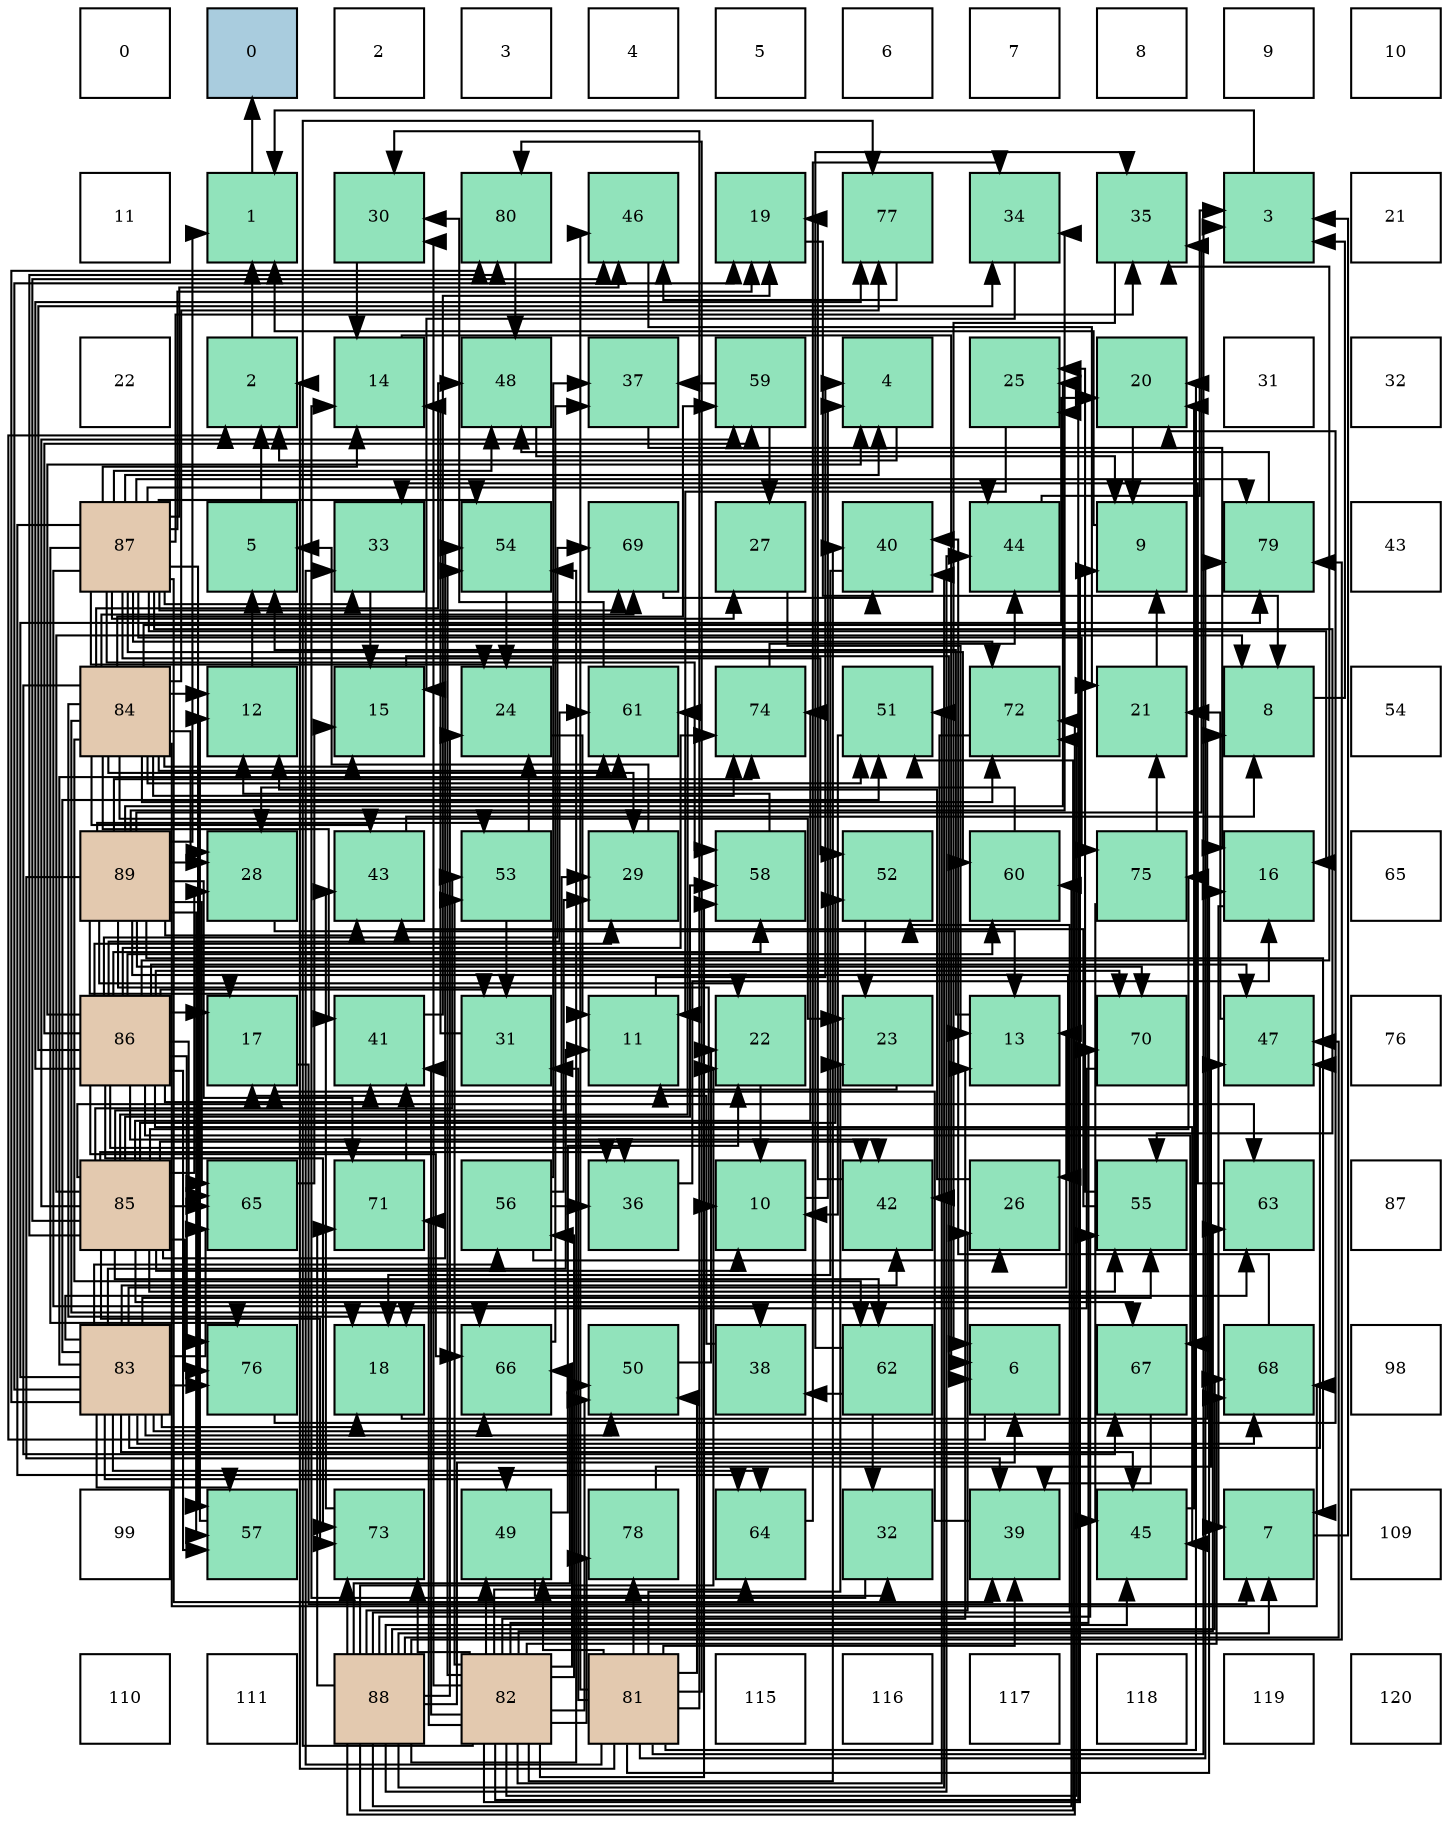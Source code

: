 digraph layout{
 rankdir=TB;
 splines=ortho;
 node [style=filled shape=square fixedsize=true width=0.6];
0[label="0", fontsize=8, fillcolor="#ffffff"];
1[label="0", fontsize=8, fillcolor="#a9ccde"];
2[label="2", fontsize=8, fillcolor="#ffffff"];
3[label="3", fontsize=8, fillcolor="#ffffff"];
4[label="4", fontsize=8, fillcolor="#ffffff"];
5[label="5", fontsize=8, fillcolor="#ffffff"];
6[label="6", fontsize=8, fillcolor="#ffffff"];
7[label="7", fontsize=8, fillcolor="#ffffff"];
8[label="8", fontsize=8, fillcolor="#ffffff"];
9[label="9", fontsize=8, fillcolor="#ffffff"];
10[label="10", fontsize=8, fillcolor="#ffffff"];
11[label="11", fontsize=8, fillcolor="#ffffff"];
12[label="1", fontsize=8, fillcolor="#91e3bb"];
13[label="30", fontsize=8, fillcolor="#91e3bb"];
14[label="80", fontsize=8, fillcolor="#91e3bb"];
15[label="46", fontsize=8, fillcolor="#91e3bb"];
16[label="19", fontsize=8, fillcolor="#91e3bb"];
17[label="77", fontsize=8, fillcolor="#91e3bb"];
18[label="34", fontsize=8, fillcolor="#91e3bb"];
19[label="35", fontsize=8, fillcolor="#91e3bb"];
20[label="3", fontsize=8, fillcolor="#91e3bb"];
21[label="21", fontsize=8, fillcolor="#ffffff"];
22[label="22", fontsize=8, fillcolor="#ffffff"];
23[label="2", fontsize=8, fillcolor="#91e3bb"];
24[label="14", fontsize=8, fillcolor="#91e3bb"];
25[label="48", fontsize=8, fillcolor="#91e3bb"];
26[label="37", fontsize=8, fillcolor="#91e3bb"];
27[label="59", fontsize=8, fillcolor="#91e3bb"];
28[label="4", fontsize=8, fillcolor="#91e3bb"];
29[label="25", fontsize=8, fillcolor="#91e3bb"];
30[label="20", fontsize=8, fillcolor="#91e3bb"];
31[label="31", fontsize=8, fillcolor="#ffffff"];
32[label="32", fontsize=8, fillcolor="#ffffff"];
33[label="87", fontsize=8, fillcolor="#e3c9af"];
34[label="5", fontsize=8, fillcolor="#91e3bb"];
35[label="33", fontsize=8, fillcolor="#91e3bb"];
36[label="54", fontsize=8, fillcolor="#91e3bb"];
37[label="69", fontsize=8, fillcolor="#91e3bb"];
38[label="27", fontsize=8, fillcolor="#91e3bb"];
39[label="40", fontsize=8, fillcolor="#91e3bb"];
40[label="44", fontsize=8, fillcolor="#91e3bb"];
41[label="9", fontsize=8, fillcolor="#91e3bb"];
42[label="79", fontsize=8, fillcolor="#91e3bb"];
43[label="43", fontsize=8, fillcolor="#ffffff"];
44[label="84", fontsize=8, fillcolor="#e3c9af"];
45[label="12", fontsize=8, fillcolor="#91e3bb"];
46[label="15", fontsize=8, fillcolor="#91e3bb"];
47[label="24", fontsize=8, fillcolor="#91e3bb"];
48[label="61", fontsize=8, fillcolor="#91e3bb"];
49[label="74", fontsize=8, fillcolor="#91e3bb"];
50[label="51", fontsize=8, fillcolor="#91e3bb"];
51[label="72", fontsize=8, fillcolor="#91e3bb"];
52[label="21", fontsize=8, fillcolor="#91e3bb"];
53[label="8", fontsize=8, fillcolor="#91e3bb"];
54[label="54", fontsize=8, fillcolor="#ffffff"];
55[label="89", fontsize=8, fillcolor="#e3c9af"];
56[label="28", fontsize=8, fillcolor="#91e3bb"];
57[label="43", fontsize=8, fillcolor="#91e3bb"];
58[label="53", fontsize=8, fillcolor="#91e3bb"];
59[label="29", fontsize=8, fillcolor="#91e3bb"];
60[label="58", fontsize=8, fillcolor="#91e3bb"];
61[label="52", fontsize=8, fillcolor="#91e3bb"];
62[label="60", fontsize=8, fillcolor="#91e3bb"];
63[label="75", fontsize=8, fillcolor="#91e3bb"];
64[label="16", fontsize=8, fillcolor="#91e3bb"];
65[label="65", fontsize=8, fillcolor="#ffffff"];
66[label="86", fontsize=8, fillcolor="#e3c9af"];
67[label="17", fontsize=8, fillcolor="#91e3bb"];
68[label="41", fontsize=8, fillcolor="#91e3bb"];
69[label="31", fontsize=8, fillcolor="#91e3bb"];
70[label="11", fontsize=8, fillcolor="#91e3bb"];
71[label="22", fontsize=8, fillcolor="#91e3bb"];
72[label="23", fontsize=8, fillcolor="#91e3bb"];
73[label="13", fontsize=8, fillcolor="#91e3bb"];
74[label="70", fontsize=8, fillcolor="#91e3bb"];
75[label="47", fontsize=8, fillcolor="#91e3bb"];
76[label="76", fontsize=8, fillcolor="#ffffff"];
77[label="85", fontsize=8, fillcolor="#e3c9af"];
78[label="65", fontsize=8, fillcolor="#91e3bb"];
79[label="71", fontsize=8, fillcolor="#91e3bb"];
80[label="56", fontsize=8, fillcolor="#91e3bb"];
81[label="36", fontsize=8, fillcolor="#91e3bb"];
82[label="10", fontsize=8, fillcolor="#91e3bb"];
83[label="42", fontsize=8, fillcolor="#91e3bb"];
84[label="26", fontsize=8, fillcolor="#91e3bb"];
85[label="55", fontsize=8, fillcolor="#91e3bb"];
86[label="63", fontsize=8, fillcolor="#91e3bb"];
87[label="87", fontsize=8, fillcolor="#ffffff"];
88[label="83", fontsize=8, fillcolor="#e3c9af"];
89[label="76", fontsize=8, fillcolor="#91e3bb"];
90[label="18", fontsize=8, fillcolor="#91e3bb"];
91[label="66", fontsize=8, fillcolor="#91e3bb"];
92[label="50", fontsize=8, fillcolor="#91e3bb"];
93[label="38", fontsize=8, fillcolor="#91e3bb"];
94[label="62", fontsize=8, fillcolor="#91e3bb"];
95[label="6", fontsize=8, fillcolor="#91e3bb"];
96[label="67", fontsize=8, fillcolor="#91e3bb"];
97[label="68", fontsize=8, fillcolor="#91e3bb"];
98[label="98", fontsize=8, fillcolor="#ffffff"];
99[label="99", fontsize=8, fillcolor="#ffffff"];
100[label="57", fontsize=8, fillcolor="#91e3bb"];
101[label="73", fontsize=8, fillcolor="#91e3bb"];
102[label="49", fontsize=8, fillcolor="#91e3bb"];
103[label="78", fontsize=8, fillcolor="#91e3bb"];
104[label="64", fontsize=8, fillcolor="#91e3bb"];
105[label="32", fontsize=8, fillcolor="#91e3bb"];
106[label="39", fontsize=8, fillcolor="#91e3bb"];
107[label="45", fontsize=8, fillcolor="#91e3bb"];
108[label="7", fontsize=8, fillcolor="#91e3bb"];
109[label="109", fontsize=8, fillcolor="#ffffff"];
110[label="110", fontsize=8, fillcolor="#ffffff"];
111[label="111", fontsize=8, fillcolor="#ffffff"];
112[label="88", fontsize=8, fillcolor="#e3c9af"];
113[label="82", fontsize=8, fillcolor="#e3c9af"];
114[label="81", fontsize=8, fillcolor="#e3c9af"];
115[label="115", fontsize=8, fillcolor="#ffffff"];
116[label="116", fontsize=8, fillcolor="#ffffff"];
117[label="117", fontsize=8, fillcolor="#ffffff"];
118[label="118", fontsize=8, fillcolor="#ffffff"];
119[label="119", fontsize=8, fillcolor="#ffffff"];
120[label="120", fontsize=8, fillcolor="#ffffff"];
edge [constraint=false, style=vis];12 -> 1;
23 -> 12;
20 -> 12;
28 -> 23;
34 -> 23;
95 -> 23;
108 -> 20;
53 -> 20;
41 -> 12;
82 -> 28;
70 -> 28;
45 -> 34;
73 -> 34;
24 -> 95;
46 -> 95;
64 -> 108;
67 -> 108;
90 -> 53;
16 -> 53;
30 -> 41;
52 -> 41;
71 -> 82;
72 -> 70;
47 -> 70;
29 -> 70;
84 -> 45;
38 -> 73;
56 -> 73;
59 -> 34;
13 -> 24;
69 -> 24;
105 -> 24;
35 -> 46;
18 -> 46;
19 -> 95;
81 -> 64;
26 -> 64;
93 -> 67;
106 -> 67;
39 -> 90;
68 -> 16;
83 -> 16;
57 -> 53;
40 -> 20;
107 -> 30;
15 -> 52;
75 -> 52;
25 -> 41;
102 -> 71;
102 -> 105;
92 -> 71;
50 -> 82;
61 -> 72;
58 -> 47;
58 -> 69;
36 -> 47;
85 -> 29;
85 -> 57;
80 -> 84;
80 -> 59;
80 -> 81;
80 -> 26;
100 -> 45;
60 -> 45;
27 -> 38;
27 -> 26;
62 -> 56;
48 -> 13;
94 -> 105;
94 -> 19;
94 -> 93;
86 -> 35;
104 -> 18;
78 -> 46;
91 -> 26;
96 -> 106;
97 -> 39;
37 -> 39;
74 -> 90;
79 -> 68;
51 -> 83;
101 -> 57;
49 -> 40;
63 -> 52;
63 -> 107;
89 -> 30;
17 -> 15;
103 -> 75;
42 -> 25;
14 -> 25;
114 -> 23;
114 -> 20;
114 -> 64;
114 -> 30;
114 -> 72;
114 -> 13;
114 -> 69;
114 -> 35;
114 -> 106;
114 -> 15;
114 -> 102;
114 -> 92;
114 -> 103;
114 -> 42;
114 -> 14;
113 -> 41;
113 -> 73;
113 -> 29;
113 -> 13;
113 -> 39;
113 -> 68;
113 -> 102;
113 -> 92;
113 -> 50;
113 -> 58;
113 -> 36;
113 -> 80;
113 -> 60;
113 -> 86;
113 -> 104;
113 -> 91;
113 -> 97;
113 -> 74;
113 -> 79;
113 -> 51;
113 -> 101;
113 -> 17;
113 -> 103;
88 -> 70;
88 -> 73;
88 -> 90;
88 -> 16;
88 -> 83;
88 -> 107;
88 -> 75;
88 -> 102;
88 -> 92;
88 -> 50;
88 -> 85;
88 -> 80;
88 -> 100;
88 -> 48;
88 -> 86;
88 -> 104;
88 -> 78;
88 -> 91;
88 -> 97;
88 -> 89;
88 -> 42;
88 -> 14;
44 -> 45;
44 -> 46;
44 -> 90;
44 -> 30;
44 -> 72;
44 -> 56;
44 -> 59;
44 -> 68;
44 -> 57;
44 -> 25;
44 -> 50;
44 -> 27;
44 -> 48;
44 -> 94;
44 -> 91;
44 -> 96;
44 -> 97;
44 -> 37;
44 -> 51;
44 -> 49;
44 -> 17;
77 -> 53;
77 -> 82;
77 -> 56;
77 -> 59;
77 -> 81;
77 -> 83;
77 -> 15;
77 -> 61;
77 -> 58;
77 -> 36;
77 -> 85;
77 -> 60;
77 -> 27;
77 -> 48;
77 -> 94;
77 -> 86;
77 -> 78;
77 -> 96;
77 -> 101;
77 -> 49;
77 -> 63;
77 -> 89;
77 -> 14;
66 -> 28;
66 -> 67;
66 -> 59;
66 -> 69;
66 -> 18;
66 -> 19;
66 -> 81;
66 -> 68;
66 -> 83;
66 -> 107;
66 -> 75;
66 -> 100;
66 -> 60;
66 -> 27;
66 -> 62;
66 -> 48;
66 -> 78;
66 -> 91;
66 -> 96;
66 -> 37;
66 -> 74;
66 -> 101;
66 -> 49;
66 -> 89;
66 -> 17;
33 -> 28;
33 -> 24;
33 -> 64;
33 -> 16;
33 -> 47;
33 -> 38;
33 -> 35;
33 -> 19;
33 -> 93;
33 -> 106;
33 -> 40;
33 -> 15;
33 -> 25;
33 -> 61;
33 -> 36;
33 -> 85;
33 -> 100;
33 -> 60;
33 -> 62;
33 -> 104;
33 -> 37;
33 -> 51;
33 -> 63;
33 -> 89;
33 -> 42;
112 -> 95;
112 -> 108;
112 -> 71;
112 -> 47;
112 -> 84;
112 -> 39;
112 -> 40;
112 -> 107;
112 -> 75;
112 -> 92;
112 -> 50;
112 -> 61;
112 -> 36;
112 -> 85;
112 -> 62;
112 -> 97;
112 -> 79;
112 -> 51;
112 -> 101;
112 -> 42;
55 -> 12;
55 -> 108;
55 -> 82;
55 -> 67;
55 -> 71;
55 -> 29;
55 -> 84;
55 -> 56;
55 -> 18;
55 -> 19;
55 -> 106;
55 -> 57;
55 -> 58;
55 -> 100;
55 -> 78;
55 -> 74;
55 -> 79;
55 -> 49;
edge [constraint=true, style=invis];
0 -> 11 -> 22 -> 33 -> 44 -> 55 -> 66 -> 77 -> 88 -> 99 -> 110;
1 -> 12 -> 23 -> 34 -> 45 -> 56 -> 67 -> 78 -> 89 -> 100 -> 111;
2 -> 13 -> 24 -> 35 -> 46 -> 57 -> 68 -> 79 -> 90 -> 101 -> 112;
3 -> 14 -> 25 -> 36 -> 47 -> 58 -> 69 -> 80 -> 91 -> 102 -> 113;
4 -> 15 -> 26 -> 37 -> 48 -> 59 -> 70 -> 81 -> 92 -> 103 -> 114;
5 -> 16 -> 27 -> 38 -> 49 -> 60 -> 71 -> 82 -> 93 -> 104 -> 115;
6 -> 17 -> 28 -> 39 -> 50 -> 61 -> 72 -> 83 -> 94 -> 105 -> 116;
7 -> 18 -> 29 -> 40 -> 51 -> 62 -> 73 -> 84 -> 95 -> 106 -> 117;
8 -> 19 -> 30 -> 41 -> 52 -> 63 -> 74 -> 85 -> 96 -> 107 -> 118;
9 -> 20 -> 31 -> 42 -> 53 -> 64 -> 75 -> 86 -> 97 -> 108 -> 119;
10 -> 21 -> 32 -> 43 -> 54 -> 65 -> 76 -> 87 -> 98 -> 109 -> 120;
rank = same {0 -> 1 -> 2 -> 3 -> 4 -> 5 -> 6 -> 7 -> 8 -> 9 -> 10};
rank = same {11 -> 12 -> 13 -> 14 -> 15 -> 16 -> 17 -> 18 -> 19 -> 20 -> 21};
rank = same {22 -> 23 -> 24 -> 25 -> 26 -> 27 -> 28 -> 29 -> 30 -> 31 -> 32};
rank = same {33 -> 34 -> 35 -> 36 -> 37 -> 38 -> 39 -> 40 -> 41 -> 42 -> 43};
rank = same {44 -> 45 -> 46 -> 47 -> 48 -> 49 -> 50 -> 51 -> 52 -> 53 -> 54};
rank = same {55 -> 56 -> 57 -> 58 -> 59 -> 60 -> 61 -> 62 -> 63 -> 64 -> 65};
rank = same {66 -> 67 -> 68 -> 69 -> 70 -> 71 -> 72 -> 73 -> 74 -> 75 -> 76};
rank = same {77 -> 78 -> 79 -> 80 -> 81 -> 82 -> 83 -> 84 -> 85 -> 86 -> 87};
rank = same {88 -> 89 -> 90 -> 91 -> 92 -> 93 -> 94 -> 95 -> 96 -> 97 -> 98};
rank = same {99 -> 100 -> 101 -> 102 -> 103 -> 104 -> 105 -> 106 -> 107 -> 108 -> 109};
rank = same {110 -> 111 -> 112 -> 113 -> 114 -> 115 -> 116 -> 117 -> 118 -> 119 -> 120};
}